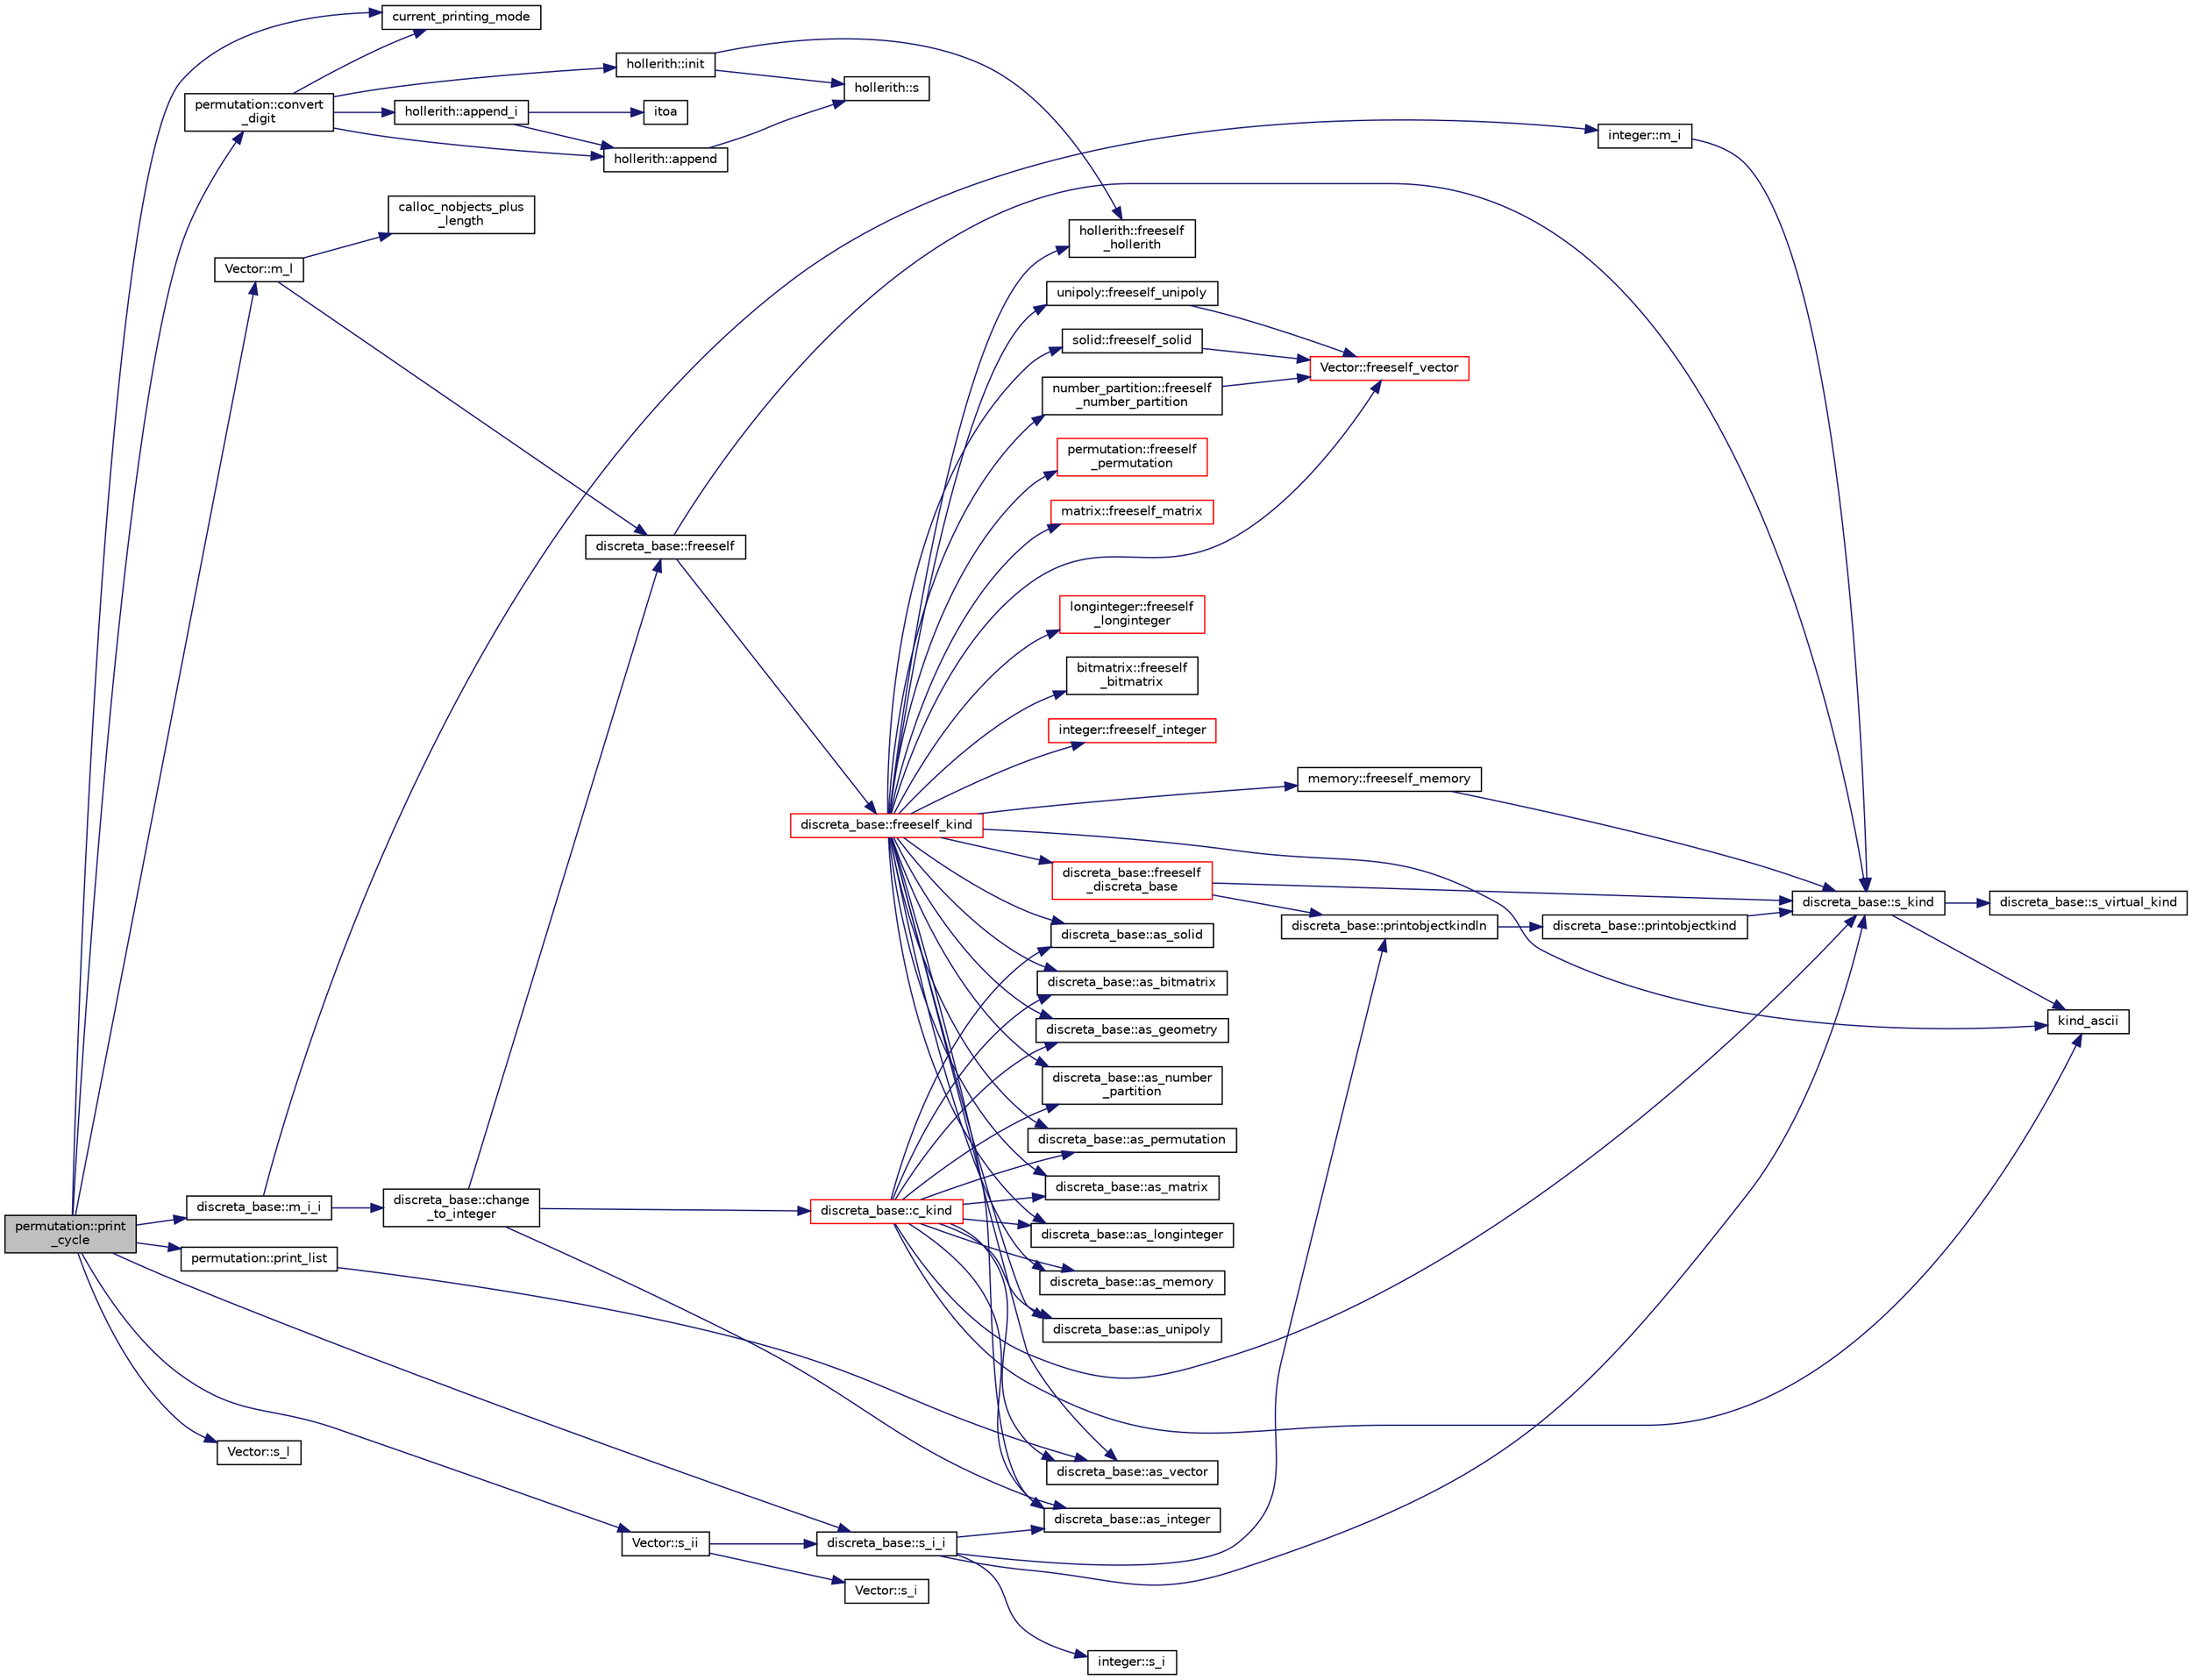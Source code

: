 digraph "permutation::print_cycle"
{
  edge [fontname="Helvetica",fontsize="10",labelfontname="Helvetica",labelfontsize="10"];
  node [fontname="Helvetica",fontsize="10",shape=record];
  rankdir="LR";
  Node1942 [label="permutation::print\l_cycle",height=0.2,width=0.4,color="black", fillcolor="grey75", style="filled", fontcolor="black"];
  Node1942 -> Node1943 [color="midnightblue",fontsize="10",style="solid",fontname="Helvetica"];
  Node1943 [label="current_printing_mode",height=0.2,width=0.4,color="black", fillcolor="white", style="filled",URL="$d9/d60/discreta_8h.html#afcd81bfedce13a2f5f14361608e763f2"];
  Node1942 -> Node1944 [color="midnightblue",fontsize="10",style="solid",fontname="Helvetica"];
  Node1944 [label="Vector::s_l",height=0.2,width=0.4,color="black", fillcolor="white", style="filled",URL="$d5/db2/class_vector.html#ad2dc082288f858d22a528832289e0704"];
  Node1942 -> Node1945 [color="midnightblue",fontsize="10",style="solid",fontname="Helvetica"];
  Node1945 [label="Vector::m_l",height=0.2,width=0.4,color="black", fillcolor="white", style="filled",URL="$d5/db2/class_vector.html#a00f5520c2a6b4f5282a1a8bcf8ea74eb"];
  Node1945 -> Node1946 [color="midnightblue",fontsize="10",style="solid",fontname="Helvetica"];
  Node1946 [label="discreta_base::freeself",height=0.2,width=0.4,color="black", fillcolor="white", style="filled",URL="$d7/d71/classdiscreta__base.html#a9a3c9501a562293b5667c11b9174d6e5"];
  Node1946 -> Node1947 [color="midnightblue",fontsize="10",style="solid",fontname="Helvetica"];
  Node1947 [label="discreta_base::freeself_kind",height=0.2,width=0.4,color="red", fillcolor="white", style="filled",URL="$d7/d71/classdiscreta__base.html#a63a23ada2165b3838fab719ed458cec8"];
  Node1947 -> Node1948 [color="midnightblue",fontsize="10",style="solid",fontname="Helvetica"];
  Node1948 [label="discreta_base::freeself\l_discreta_base",height=0.2,width=0.4,color="red", fillcolor="white", style="filled",URL="$d7/d71/classdiscreta__base.html#a8b1ec2cee4566034441e066dc2c027db"];
  Node1948 -> Node1949 [color="midnightblue",fontsize="10",style="solid",fontname="Helvetica"];
  Node1949 [label="discreta_base::s_kind",height=0.2,width=0.4,color="black", fillcolor="white", style="filled",URL="$d7/d71/classdiscreta__base.html#a8a830025c74adbbc3362418a7c2ba157"];
  Node1949 -> Node1950 [color="midnightblue",fontsize="10",style="solid",fontname="Helvetica"];
  Node1950 [label="discreta_base::s_virtual_kind",height=0.2,width=0.4,color="black", fillcolor="white", style="filled",URL="$d7/d71/classdiscreta__base.html#a52778a6d6943a468be083d0785d418fb"];
  Node1949 -> Node1951 [color="midnightblue",fontsize="10",style="solid",fontname="Helvetica"];
  Node1951 [label="kind_ascii",height=0.2,width=0.4,color="black", fillcolor="white", style="filled",URL="$d9/d60/discreta_8h.html#ad0ce825a9f29bc6cec27e1b64cfe27bf"];
  Node1948 -> Node1952 [color="midnightblue",fontsize="10",style="solid",fontname="Helvetica"];
  Node1952 [label="discreta_base::printobjectkindln",height=0.2,width=0.4,color="black", fillcolor="white", style="filled",URL="$d7/d71/classdiscreta__base.html#a677ccc8f392ebedde05e453f8cf59559"];
  Node1952 -> Node1953 [color="midnightblue",fontsize="10",style="solid",fontname="Helvetica"];
  Node1953 [label="discreta_base::printobjectkind",height=0.2,width=0.4,color="black", fillcolor="white", style="filled",URL="$d7/d71/classdiscreta__base.html#aa75a1314aa706909b029664944904231"];
  Node1953 -> Node1949 [color="midnightblue",fontsize="10",style="solid",fontname="Helvetica"];
  Node1947 -> Node1955 [color="midnightblue",fontsize="10",style="solid",fontname="Helvetica"];
  Node1955 [label="discreta_base::as_integer",height=0.2,width=0.4,color="black", fillcolor="white", style="filled",URL="$d7/d71/classdiscreta__base.html#a00d7691eaf874fd283d942692fe8dd26"];
  Node1947 -> Node1956 [color="midnightblue",fontsize="10",style="solid",fontname="Helvetica"];
  Node1956 [label="integer::freeself_integer",height=0.2,width=0.4,color="red", fillcolor="white", style="filled",URL="$d0/de5/classinteger.html#a02eb557612c9db1820dd75a77151edc0"];
  Node1947 -> Node1957 [color="midnightblue",fontsize="10",style="solid",fontname="Helvetica"];
  Node1957 [label="discreta_base::as_vector",height=0.2,width=0.4,color="black", fillcolor="white", style="filled",URL="$d7/d71/classdiscreta__base.html#a7bdd6cae39c380b128ee9e17e42cf020"];
  Node1947 -> Node1958 [color="midnightblue",fontsize="10",style="solid",fontname="Helvetica"];
  Node1958 [label="Vector::freeself_vector",height=0.2,width=0.4,color="red", fillcolor="white", style="filled",URL="$d5/db2/class_vector.html#ad55c58937ca8fb342247a2c0fb572d20"];
  Node1947 -> Node1960 [color="midnightblue",fontsize="10",style="solid",fontname="Helvetica"];
  Node1960 [label="discreta_base::as_number\l_partition",height=0.2,width=0.4,color="black", fillcolor="white", style="filled",URL="$d7/d71/classdiscreta__base.html#a307aa09de0e925d46697707968ffab00"];
  Node1947 -> Node1961 [color="midnightblue",fontsize="10",style="solid",fontname="Helvetica"];
  Node1961 [label="number_partition::freeself\l_number_partition",height=0.2,width=0.4,color="black", fillcolor="white", style="filled",URL="$df/d50/classnumber__partition.html#aa74111c1c8cd218b654e7b7c1ca42eb5"];
  Node1961 -> Node1958 [color="midnightblue",fontsize="10",style="solid",fontname="Helvetica"];
  Node1947 -> Node1962 [color="midnightblue",fontsize="10",style="solid",fontname="Helvetica"];
  Node1962 [label="discreta_base::as_permutation",height=0.2,width=0.4,color="black", fillcolor="white", style="filled",URL="$d7/d71/classdiscreta__base.html#aa4e72f36a82984239b12ae831e131098"];
  Node1947 -> Node1963 [color="midnightblue",fontsize="10",style="solid",fontname="Helvetica"];
  Node1963 [label="permutation::freeself\l_permutation",height=0.2,width=0.4,color="red", fillcolor="white", style="filled",URL="$d0/d08/classpermutation.html#a1f86343fa765d71c976d79e5ce372c12"];
  Node1947 -> Node1964 [color="midnightblue",fontsize="10",style="solid",fontname="Helvetica"];
  Node1964 [label="discreta_base::as_matrix",height=0.2,width=0.4,color="black", fillcolor="white", style="filled",URL="$d7/d71/classdiscreta__base.html#ae4d7f56d917a4707b838fbffde6467ff"];
  Node1947 -> Node1965 [color="midnightblue",fontsize="10",style="solid",fontname="Helvetica"];
  Node1965 [label="matrix::freeself_matrix",height=0.2,width=0.4,color="red", fillcolor="white", style="filled",URL="$d1/d8d/classmatrix.html#ab47d61820499f35c15bf82fb6a3b9bd1"];
  Node1947 -> Node1967 [color="midnightblue",fontsize="10",style="solid",fontname="Helvetica"];
  Node1967 [label="discreta_base::as_longinteger",height=0.2,width=0.4,color="black", fillcolor="white", style="filled",URL="$d7/d71/classdiscreta__base.html#a20a094639eb711b10c8694c51937f7cd"];
  Node1947 -> Node1968 [color="midnightblue",fontsize="10",style="solid",fontname="Helvetica"];
  Node1968 [label="longinteger::freeself\l_longinteger",height=0.2,width=0.4,color="red", fillcolor="white", style="filled",URL="$d3/d71/classlonginteger.html#a82006f4b7c6bf897de0387497e16c219"];
  Node1947 -> Node1970 [color="midnightblue",fontsize="10",style="solid",fontname="Helvetica"];
  Node1970 [label="discreta_base::as_memory",height=0.2,width=0.4,color="black", fillcolor="white", style="filled",URL="$d7/d71/classdiscreta__base.html#ad94b2d7dce0cd4fa22db57f6e79c4bd2"];
  Node1947 -> Node1971 [color="midnightblue",fontsize="10",style="solid",fontname="Helvetica"];
  Node1971 [label="memory::freeself_memory",height=0.2,width=0.4,color="black", fillcolor="white", style="filled",URL="$d8/d99/classmemory.html#a19366f9105d79a0e818cc19255d7ef4f"];
  Node1971 -> Node1949 [color="midnightblue",fontsize="10",style="solid",fontname="Helvetica"];
  Node1947 -> Node1972 [color="midnightblue",fontsize="10",style="solid",fontname="Helvetica"];
  Node1972 [label="discreta_base::as_unipoly",height=0.2,width=0.4,color="black", fillcolor="white", style="filled",URL="$d7/d71/classdiscreta__base.html#ad50d8027f039fe5c2478cddb243adc9d"];
  Node1947 -> Node1973 [color="midnightblue",fontsize="10",style="solid",fontname="Helvetica"];
  Node1973 [label="unipoly::freeself_unipoly",height=0.2,width=0.4,color="black", fillcolor="white", style="filled",URL="$d1/d89/classunipoly.html#aad315db6c6adb555a0c63877aab7d27e"];
  Node1973 -> Node1958 [color="midnightblue",fontsize="10",style="solid",fontname="Helvetica"];
  Node1947 -> Node1974 [color="midnightblue",fontsize="10",style="solid",fontname="Helvetica"];
  Node1974 [label="discreta_base::as_solid",height=0.2,width=0.4,color="black", fillcolor="white", style="filled",URL="$d7/d71/classdiscreta__base.html#a1fc5f2b85ec97ab0a69dd64903c970a5"];
  Node1947 -> Node1975 [color="midnightblue",fontsize="10",style="solid",fontname="Helvetica"];
  Node1975 [label="solid::freeself_solid",height=0.2,width=0.4,color="black", fillcolor="white", style="filled",URL="$d8/def/classsolid.html#a84c2f0abd7b24b1cf2ccefa9c99567fe"];
  Node1975 -> Node1958 [color="midnightblue",fontsize="10",style="solid",fontname="Helvetica"];
  Node1947 -> Node1976 [color="midnightblue",fontsize="10",style="solid",fontname="Helvetica"];
  Node1976 [label="discreta_base::as_bitmatrix",height=0.2,width=0.4,color="black", fillcolor="white", style="filled",URL="$d7/d71/classdiscreta__base.html#a071ad54ea8ef6c9d1d15f532e5a76df6"];
  Node1947 -> Node1977 [color="midnightblue",fontsize="10",style="solid",fontname="Helvetica"];
  Node1977 [label="bitmatrix::freeself\l_bitmatrix",height=0.2,width=0.4,color="black", fillcolor="white", style="filled",URL="$de/dc8/classbitmatrix.html#a4b84eed56a244df63819eae6b7ba1eff"];
  Node1947 -> Node1978 [color="midnightblue",fontsize="10",style="solid",fontname="Helvetica"];
  Node1978 [label="discreta_base::as_geometry",height=0.2,width=0.4,color="black", fillcolor="white", style="filled",URL="$d7/d71/classdiscreta__base.html#a38fc7b4cdd830703e9d87354b79bc5c8"];
  Node1947 -> Node1981 [color="midnightblue",fontsize="10",style="solid",fontname="Helvetica"];
  Node1981 [label="hollerith::freeself\l_hollerith",height=0.2,width=0.4,color="black", fillcolor="white", style="filled",URL="$d8/d99/classhollerith.html#a240d1b30780c9e09323d0b3ad5e2d1f7"];
  Node1947 -> Node1951 [color="midnightblue",fontsize="10",style="solid",fontname="Helvetica"];
  Node1946 -> Node1949 [color="midnightblue",fontsize="10",style="solid",fontname="Helvetica"];
  Node1945 -> Node1994 [color="midnightblue",fontsize="10",style="solid",fontname="Helvetica"];
  Node1994 [label="calloc_nobjects_plus\l_length",height=0.2,width=0.4,color="black", fillcolor="white", style="filled",URL="$d9/d60/discreta_8h.html#a71599d54c8c17dfa065a363f5cdd0aa4"];
  Node1942 -> Node1995 [color="midnightblue",fontsize="10",style="solid",fontname="Helvetica"];
  Node1995 [label="discreta_base::m_i_i",height=0.2,width=0.4,color="black", fillcolor="white", style="filled",URL="$d7/d71/classdiscreta__base.html#aa231464a9d4bc233f66608021c9ad997"];
  Node1995 -> Node1996 [color="midnightblue",fontsize="10",style="solid",fontname="Helvetica"];
  Node1996 [label="discreta_base::change\l_to_integer",height=0.2,width=0.4,color="black", fillcolor="white", style="filled",URL="$d7/d71/classdiscreta__base.html#a58a5a5bd8f8e6f2dd7b4483b66dc7bb9"];
  Node1996 -> Node1946 [color="midnightblue",fontsize="10",style="solid",fontname="Helvetica"];
  Node1996 -> Node1997 [color="midnightblue",fontsize="10",style="solid",fontname="Helvetica"];
  Node1997 [label="discreta_base::c_kind",height=0.2,width=0.4,color="red", fillcolor="white", style="filled",URL="$d7/d71/classdiscreta__base.html#adc2ff61589c2d083688e7a43f333cb62"];
  Node1997 -> Node1955 [color="midnightblue",fontsize="10",style="solid",fontname="Helvetica"];
  Node1997 -> Node1957 [color="midnightblue",fontsize="10",style="solid",fontname="Helvetica"];
  Node1997 -> Node1960 [color="midnightblue",fontsize="10",style="solid",fontname="Helvetica"];
  Node1997 -> Node1962 [color="midnightblue",fontsize="10",style="solid",fontname="Helvetica"];
  Node1997 -> Node1964 [color="midnightblue",fontsize="10",style="solid",fontname="Helvetica"];
  Node1997 -> Node1967 [color="midnightblue",fontsize="10",style="solid",fontname="Helvetica"];
  Node1997 -> Node1970 [color="midnightblue",fontsize="10",style="solid",fontname="Helvetica"];
  Node1997 -> Node1972 [color="midnightblue",fontsize="10",style="solid",fontname="Helvetica"];
  Node1997 -> Node1974 [color="midnightblue",fontsize="10",style="solid",fontname="Helvetica"];
  Node1997 -> Node1976 [color="midnightblue",fontsize="10",style="solid",fontname="Helvetica"];
  Node1997 -> Node1978 [color="midnightblue",fontsize="10",style="solid",fontname="Helvetica"];
  Node1997 -> Node1951 [color="midnightblue",fontsize="10",style="solid",fontname="Helvetica"];
  Node1997 -> Node1949 [color="midnightblue",fontsize="10",style="solid",fontname="Helvetica"];
  Node1996 -> Node1955 [color="midnightblue",fontsize="10",style="solid",fontname="Helvetica"];
  Node1995 -> Node2020 [color="midnightblue",fontsize="10",style="solid",fontname="Helvetica"];
  Node2020 [label="integer::m_i",height=0.2,width=0.4,color="black", fillcolor="white", style="filled",URL="$d0/de5/classinteger.html#a869091f0a0f35f5354c8c4a70250e8a9"];
  Node2020 -> Node1949 [color="midnightblue",fontsize="10",style="solid",fontname="Helvetica"];
  Node1942 -> Node2021 [color="midnightblue",fontsize="10",style="solid",fontname="Helvetica"];
  Node2021 [label="discreta_base::s_i_i",height=0.2,width=0.4,color="black", fillcolor="white", style="filled",URL="$d7/d71/classdiscreta__base.html#aadb92c01fbe69b3034b0214b33fbc735"];
  Node2021 -> Node1949 [color="midnightblue",fontsize="10",style="solid",fontname="Helvetica"];
  Node2021 -> Node1952 [color="midnightblue",fontsize="10",style="solid",fontname="Helvetica"];
  Node2021 -> Node1955 [color="midnightblue",fontsize="10",style="solid",fontname="Helvetica"];
  Node2021 -> Node2022 [color="midnightblue",fontsize="10",style="solid",fontname="Helvetica"];
  Node2022 [label="integer::s_i",height=0.2,width=0.4,color="black", fillcolor="white", style="filled",URL="$d0/de5/classinteger.html#adf28e9f94d4c844adaa950deeb80b904"];
  Node1942 -> Node2023 [color="midnightblue",fontsize="10",style="solid",fontname="Helvetica"];
  Node2023 [label="Vector::s_ii",height=0.2,width=0.4,color="black", fillcolor="white", style="filled",URL="$d5/db2/class_vector.html#a75d4942cc7b9794717b4846c10520db8"];
  Node2023 -> Node2014 [color="midnightblue",fontsize="10",style="solid",fontname="Helvetica"];
  Node2014 [label="Vector::s_i",height=0.2,width=0.4,color="black", fillcolor="white", style="filled",URL="$d5/db2/class_vector.html#a1c4fe1752523df8119f70dd550244871"];
  Node2023 -> Node2021 [color="midnightblue",fontsize="10",style="solid",fontname="Helvetica"];
  Node1942 -> Node2024 [color="midnightblue",fontsize="10",style="solid",fontname="Helvetica"];
  Node2024 [label="permutation::print_list",height=0.2,width=0.4,color="black", fillcolor="white", style="filled",URL="$d0/d08/classpermutation.html#a1732236cf59bbcaab008473f4917db3e"];
  Node2024 -> Node1957 [color="midnightblue",fontsize="10",style="solid",fontname="Helvetica"];
  Node1942 -> Node2025 [color="midnightblue",fontsize="10",style="solid",fontname="Helvetica"];
  Node2025 [label="permutation::convert\l_digit",height=0.2,width=0.4,color="black", fillcolor="white", style="filled",URL="$d0/d08/classpermutation.html#ae1ab11a87e70803c1cec31508a2c8c7f"];
  Node2025 -> Node2026 [color="midnightblue",fontsize="10",style="solid",fontname="Helvetica"];
  Node2026 [label="hollerith::init",height=0.2,width=0.4,color="black", fillcolor="white", style="filled",URL="$d8/d99/classhollerith.html#af51ae7b943056db367f3c205a5a1cc4b"];
  Node2026 -> Node1981 [color="midnightblue",fontsize="10",style="solid",fontname="Helvetica"];
  Node2026 -> Node2011 [color="midnightblue",fontsize="10",style="solid",fontname="Helvetica"];
  Node2011 [label="hollerith::s",height=0.2,width=0.4,color="black", fillcolor="white", style="filled",URL="$d8/d99/classhollerith.html#af61fce2d06f211b25fe3838e4dfee77a"];
  Node2025 -> Node1943 [color="midnightblue",fontsize="10",style="solid",fontname="Helvetica"];
  Node2025 -> Node2027 [color="midnightblue",fontsize="10",style="solid",fontname="Helvetica"];
  Node2027 [label="hollerith::append_i",height=0.2,width=0.4,color="black", fillcolor="white", style="filled",URL="$d8/d99/classhollerith.html#a5df988b4cf3eb66b5645115abeab5782"];
  Node2027 -> Node2028 [color="midnightblue",fontsize="10",style="solid",fontname="Helvetica"];
  Node2028 [label="itoa",height=0.2,width=0.4,color="black", fillcolor="white", style="filled",URL="$d5/db4/io__and__os_8h.html#acca9a4a13b42b2dddb7eff18775baa11"];
  Node2027 -> Node2029 [color="midnightblue",fontsize="10",style="solid",fontname="Helvetica"];
  Node2029 [label="hollerith::append",height=0.2,width=0.4,color="black", fillcolor="white", style="filled",URL="$d8/d99/classhollerith.html#a778dd63885a4e3a4e2fb829165c32632"];
  Node2029 -> Node2011 [color="midnightblue",fontsize="10",style="solid",fontname="Helvetica"];
  Node2025 -> Node2029 [color="midnightblue",fontsize="10",style="solid",fontname="Helvetica"];
}
